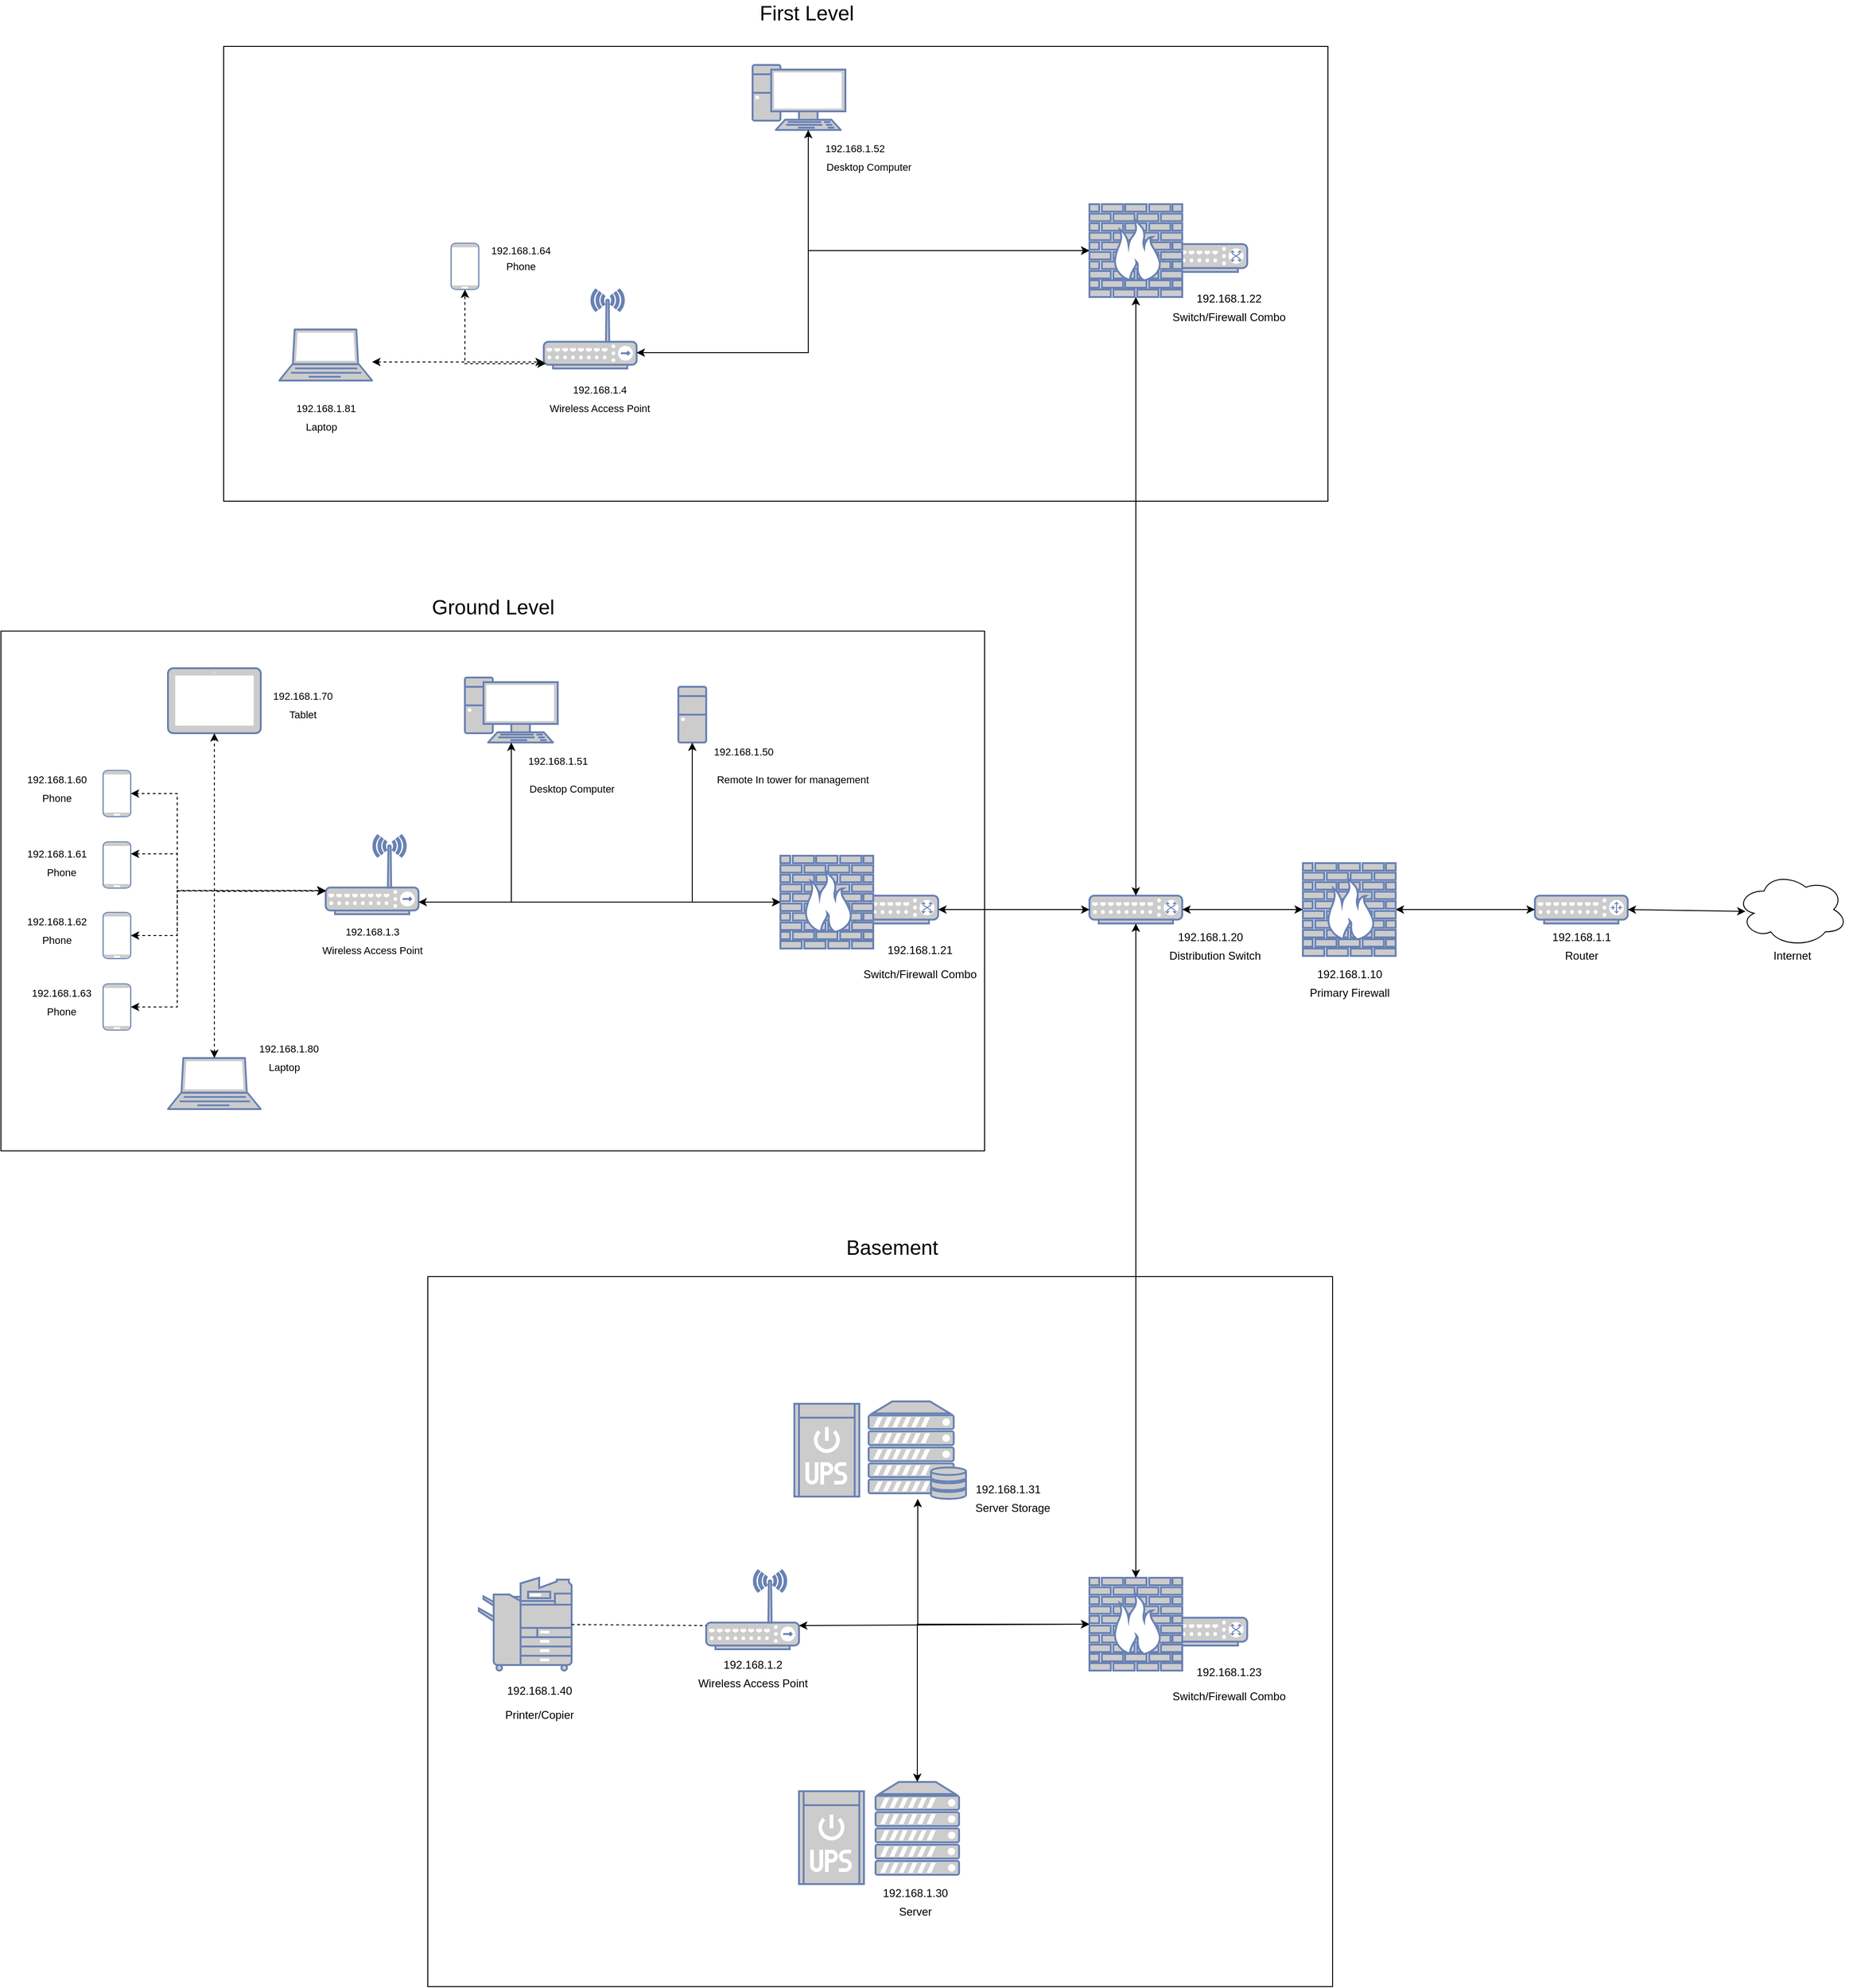 <mxfile version="16.4.0" type="device"><diagram id="HFTEAnFhSsdJq4l9cWfo" name="Page-1"><mxGraphModel dx="3701" dy="2850" grid="1" gridSize="10" guides="1" tooltips="1" connect="1" arrows="1" fold="1" page="1" pageScale="1" pageWidth="850" pageHeight="1100" math="0" shadow="0"><root><mxCell id="0"/><mxCell id="1" parent="0"/><mxCell id="MBl2_5pNfqKWK6z7A3hi-167" value="" style="rounded=0;whiteSpace=wrap;html=1;fontSize=11;" vertex="1" parent="1"><mxGeometry x="150" y="-380" width="1190" height="490" as="geometry"/></mxCell><mxCell id="MBl2_5pNfqKWK6z7A3hi-140" value="" style="rounded=0;whiteSpace=wrap;html=1;fontSize=11;" vertex="1" parent="1"><mxGeometry x="-90" y="250" width="1060" height="560" as="geometry"/></mxCell><mxCell id="MBl2_5pNfqKWK6z7A3hi-94" value="" style="rounded=0;whiteSpace=wrap;html=1;fontSize=22;" vertex="1" parent="1"><mxGeometry x="370" y="945.5" width="975" height="765" as="geometry"/></mxCell><mxCell id="MBl2_5pNfqKWK6z7A3hi-2" value="" style="fontColor=#0066CC;verticalAlign=top;verticalLabelPosition=bottom;labelPosition=center;align=center;html=1;outlineConnect=0;fillColor=#CCCCCC;strokeColor=#6881B3;gradientColor=none;gradientDirection=north;strokeWidth=2;shape=mxgraph.networks.router;" vertex="1" parent="1"><mxGeometry x="1563" y="535" width="100" height="30" as="geometry"/></mxCell><mxCell id="MBl2_5pNfqKWK6z7A3hi-5" value="" style="fontColor=#0066CC;verticalAlign=top;verticalLabelPosition=bottom;labelPosition=center;align=center;html=1;outlineConnect=0;fillColor=#CCCCCC;strokeColor=#6881B3;gradientColor=none;gradientDirection=north;strokeWidth=2;shape=mxgraph.networks.firewall;" vertex="1" parent="1"><mxGeometry x="1313" y="500" width="100" height="100" as="geometry"/></mxCell><mxCell id="MBl2_5pNfqKWK6z7A3hi-6" value="" style="fontColor=#0066CC;verticalAlign=top;verticalLabelPosition=bottom;labelPosition=center;align=center;html=1;outlineConnect=0;fillColor=#CCCCCC;strokeColor=#6881B3;gradientColor=none;gradientDirection=north;strokeWidth=2;shape=mxgraph.networks.switch;" vertex="1" parent="1"><mxGeometry x="1083" y="535" width="100" height="30" as="geometry"/></mxCell><mxCell id="MBl2_5pNfqKWK6z7A3hi-7" value="192.168.1.1" style="text;html=1;align=center;verticalAlign=middle;resizable=0;points=[];autosize=1;strokeColor=none;fillColor=none;" vertex="1" parent="1"><mxGeometry x="1573" y="570" width="80" height="20" as="geometry"/></mxCell><mxCell id="MBl2_5pNfqKWK6z7A3hi-8" value="192.168.1.10" style="text;html=1;align=center;verticalAlign=middle;resizable=0;points=[];autosize=1;strokeColor=none;fillColor=none;" vertex="1" parent="1"><mxGeometry x="1318" y="610" width="90" height="20" as="geometry"/></mxCell><mxCell id="MBl2_5pNfqKWK6z7A3hi-9" value="192.168.1.20" style="text;html=1;align=center;verticalAlign=middle;resizable=0;points=[];autosize=1;strokeColor=none;fillColor=none;" vertex="1" parent="1"><mxGeometry x="1168" y="570" width="90" height="20" as="geometry"/></mxCell><mxCell id="MBl2_5pNfqKWK6z7A3hi-11" value="" style="endArrow=classic;startArrow=classic;html=1;rounded=0;entryX=0;entryY=0.5;entryDx=0;entryDy=0;entryPerimeter=0;exitX=1;exitY=0.5;exitDx=0;exitDy=0;exitPerimeter=0;" edge="1" parent="1" source="MBl2_5pNfqKWK6z7A3hi-5" target="MBl2_5pNfqKWK6z7A3hi-2"><mxGeometry width="50" height="50" relative="1" as="geometry"><mxPoint x="1493" y="680" as="sourcePoint"/><mxPoint x="1543" y="630" as="targetPoint"/></mxGeometry></mxCell><mxCell id="MBl2_5pNfqKWK6z7A3hi-12" value="" style="endArrow=classic;startArrow=classic;html=1;rounded=0;entryX=0;entryY=0.5;entryDx=0;entryDy=0;entryPerimeter=0;" edge="1" parent="1" source="MBl2_5pNfqKWK6z7A3hi-6" target="MBl2_5pNfqKWK6z7A3hi-5"><mxGeometry width="50" height="50" relative="1" as="geometry"><mxPoint x="1133" y="680" as="sourcePoint"/><mxPoint x="1183" y="630" as="targetPoint"/></mxGeometry></mxCell><mxCell id="MBl2_5pNfqKWK6z7A3hi-32" value="" style="fontColor=#0066CC;verticalAlign=top;verticalLabelPosition=bottom;labelPosition=center;align=center;html=1;outlineConnect=0;fillColor=#CCCCCC;strokeColor=#6881B3;gradientColor=none;gradientDirection=north;strokeWidth=2;shape=mxgraph.networks.switch;" vertex="1" parent="1"><mxGeometry x="820" y="535" width="100" height="30" as="geometry"/></mxCell><mxCell id="MBl2_5pNfqKWK6z7A3hi-33" value="" style="fontColor=#0066CC;verticalAlign=top;verticalLabelPosition=bottom;labelPosition=center;align=center;html=1;outlineConnect=0;fillColor=#CCCCCC;strokeColor=#6881B3;gradientColor=none;gradientDirection=north;strokeWidth=2;shape=mxgraph.networks.firewall;" vertex="1" parent="1"><mxGeometry x="750" y="492" width="100" height="100" as="geometry"/></mxCell><mxCell id="MBl2_5pNfqKWK6z7A3hi-34" value="192.168.1.21" style="text;html=1;align=center;verticalAlign=middle;resizable=0;points=[];autosize=1;strokeColor=none;fillColor=none;" vertex="1" parent="1"><mxGeometry x="855" y="584" width="90" height="20" as="geometry"/></mxCell><mxCell id="MBl2_5pNfqKWK6z7A3hi-39" value="" style="fontColor=#0066CC;verticalAlign=top;verticalLabelPosition=bottom;labelPosition=center;align=center;html=1;outlineConnect=0;fillColor=#CCCCCC;strokeColor=#6881B3;gradientColor=none;gradientDirection=north;strokeWidth=2;shape=mxgraph.networks.switch;" vertex="1" parent="1"><mxGeometry x="1153" y="-167" width="100" height="30" as="geometry"/></mxCell><mxCell id="MBl2_5pNfqKWK6z7A3hi-40" value="" style="fontColor=#0066CC;verticalAlign=top;verticalLabelPosition=bottom;labelPosition=center;align=center;html=1;outlineConnect=0;fillColor=#CCCCCC;strokeColor=#6881B3;gradientColor=none;gradientDirection=north;strokeWidth=2;shape=mxgraph.networks.firewall;" vertex="1" parent="1"><mxGeometry x="1083" y="-210" width="100" height="100" as="geometry"/></mxCell><mxCell id="MBl2_5pNfqKWK6z7A3hi-41" value="192.168.1.22" style="text;html=1;align=center;verticalAlign=middle;resizable=0;points=[];autosize=1;strokeColor=none;fillColor=none;" vertex="1" parent="1"><mxGeometry x="1188" y="-118" width="90" height="20" as="geometry"/></mxCell><mxCell id="MBl2_5pNfqKWK6z7A3hi-42" value="" style="endArrow=classic;startArrow=classic;html=1;rounded=0;entryX=0;entryY=0.5;entryDx=0;entryDy=0;entryPerimeter=0;" edge="1" parent="1" source="MBl2_5pNfqKWK6z7A3hi-32" target="MBl2_5pNfqKWK6z7A3hi-6"><mxGeometry width="50" height="50" relative="1" as="geometry"><mxPoint x="950" y="700" as="sourcePoint"/><mxPoint x="1000" y="650" as="targetPoint"/></mxGeometry></mxCell><mxCell id="MBl2_5pNfqKWK6z7A3hi-47" value="" style="fontColor=#0066CC;verticalAlign=top;verticalLabelPosition=bottom;labelPosition=center;align=center;html=1;outlineConnect=0;fillColor=#CCCCCC;strokeColor=#6881B3;gradientColor=none;gradientDirection=north;strokeWidth=2;shape=mxgraph.networks.switch;" vertex="1" parent="1"><mxGeometry x="1153" y="1313" width="100" height="30" as="geometry"/></mxCell><mxCell id="MBl2_5pNfqKWK6z7A3hi-48" value="" style="fontColor=#0066CC;verticalAlign=top;verticalLabelPosition=bottom;labelPosition=center;align=center;html=1;outlineConnect=0;fillColor=#CCCCCC;strokeColor=#6881B3;gradientColor=none;gradientDirection=north;strokeWidth=2;shape=mxgraph.networks.firewall;" vertex="1" parent="1"><mxGeometry x="1083" y="1270" width="100" height="100" as="geometry"/></mxCell><mxCell id="MBl2_5pNfqKWK6z7A3hi-49" value="192.168.1.23" style="text;html=1;align=center;verticalAlign=middle;resizable=0;points=[];autosize=1;strokeColor=none;fillColor=none;" vertex="1" parent="1"><mxGeometry x="1188" y="1362" width="90" height="20" as="geometry"/></mxCell><mxCell id="MBl2_5pNfqKWK6z7A3hi-51" value="" style="ellipse;shape=cloud;whiteSpace=wrap;html=1;" vertex="1" parent="1"><mxGeometry x="1780" y="510" width="120" height="80" as="geometry"/></mxCell><mxCell id="MBl2_5pNfqKWK6z7A3hi-52" value="" style="endArrow=classic;startArrow=classic;html=1;rounded=0;entryX=0.083;entryY=0.525;entryDx=0;entryDy=0;entryPerimeter=0;exitX=1;exitY=0.5;exitDx=0;exitDy=0;exitPerimeter=0;" edge="1" parent="1" source="MBl2_5pNfqKWK6z7A3hi-2" target="MBl2_5pNfqKWK6z7A3hi-51"><mxGeometry width="50" height="50" relative="1" as="geometry"><mxPoint x="1540" y="730" as="sourcePoint"/><mxPoint x="1590" y="680" as="targetPoint"/></mxGeometry></mxCell><mxCell id="MBl2_5pNfqKWK6z7A3hi-53" value="Router" style="text;html=1;align=center;verticalAlign=middle;resizable=0;points=[];autosize=1;strokeColor=none;fillColor=none;" vertex="1" parent="1"><mxGeometry x="1588" y="590" width="50" height="20" as="geometry"/></mxCell><mxCell id="MBl2_5pNfqKWK6z7A3hi-54" value="Primary Firewall" style="text;html=1;align=center;verticalAlign=middle;resizable=0;points=[];autosize=1;strokeColor=none;fillColor=none;" vertex="1" parent="1"><mxGeometry x="1313" y="630" width="100" height="20" as="geometry"/></mxCell><mxCell id="MBl2_5pNfqKWK6z7A3hi-55" value="Distribution Switch" style="text;html=1;align=center;verticalAlign=middle;resizable=0;points=[];autosize=1;strokeColor=none;fillColor=none;" vertex="1" parent="1"><mxGeometry x="1163" y="590" width="110" height="20" as="geometry"/></mxCell><mxCell id="MBl2_5pNfqKWK6z7A3hi-56" value="Internet" style="text;html=1;align=center;verticalAlign=middle;resizable=0;points=[];autosize=1;strokeColor=none;fillColor=none;" vertex="1" parent="1"><mxGeometry x="1810" y="590" width="60" height="20" as="geometry"/></mxCell><mxCell id="MBl2_5pNfqKWK6z7A3hi-57" value="Switch/Firewall Combo" style="text;html=1;align=center;verticalAlign=middle;resizable=0;points=[];autosize=1;strokeColor=none;fillColor=none;" vertex="1" parent="1"><mxGeometry x="830" y="610" width="140" height="20" as="geometry"/></mxCell><mxCell id="MBl2_5pNfqKWK6z7A3hi-59" value="Switch/Firewall Combo" style="text;html=1;align=center;verticalAlign=middle;resizable=0;points=[];autosize=1;strokeColor=none;fillColor=none;" vertex="1" parent="1"><mxGeometry x="1163" y="1388" width="140" height="20" as="geometry"/></mxCell><mxCell id="MBl2_5pNfqKWK6z7A3hi-60" value="Basement" style="text;html=1;align=center;verticalAlign=middle;resizable=0;points=[];autosize=1;strokeColor=none;fillColor=none;fontSize=22;" vertex="1" parent="1"><mxGeometry x="815" y="900" width="110" height="30" as="geometry"/></mxCell><mxCell id="MBl2_5pNfqKWK6z7A3hi-61" value="Switch/Firewall Combo" style="text;html=1;align=center;verticalAlign=middle;resizable=0;points=[];autosize=1;strokeColor=none;fillColor=none;" vertex="1" parent="1"><mxGeometry x="1163" y="-98" width="140" height="20" as="geometry"/></mxCell><mxCell id="MBl2_5pNfqKWK6z7A3hi-63" value="" style="fontColor=#0066CC;verticalAlign=top;verticalLabelPosition=bottom;labelPosition=center;align=center;html=1;outlineConnect=0;fillColor=#CCCCCC;strokeColor=#6881B3;gradientColor=none;gradientDirection=north;strokeWidth=2;shape=mxgraph.networks.wireless_hub;" vertex="1" parent="1"><mxGeometry x="670" y="1262" width="100" height="85" as="geometry"/></mxCell><mxCell id="MBl2_5pNfqKWK6z7A3hi-64" value="" style="fontColor=#0066CC;verticalAlign=top;verticalLabelPosition=bottom;labelPosition=center;align=center;html=1;outlineConnect=0;fillColor=#CCCCCC;strokeColor=#6881B3;gradientColor=none;gradientDirection=north;strokeWidth=2;shape=mxgraph.networks.copier;" vertex="1" parent="1"><mxGeometry x="425" y="1270" width="100" height="100" as="geometry"/></mxCell><mxCell id="MBl2_5pNfqKWK6z7A3hi-66" value="" style="fontColor=#0066CC;verticalAlign=top;verticalLabelPosition=bottom;labelPosition=center;align=center;html=1;outlineConnect=0;fillColor=#CCCCCC;strokeColor=#6881B3;gradientColor=none;gradientDirection=north;strokeWidth=2;shape=mxgraph.networks.server;" vertex="1" parent="1"><mxGeometry x="852.5" y="1490" width="90" height="100" as="geometry"/></mxCell><mxCell id="MBl2_5pNfqKWK6z7A3hi-68" value="" style="fontColor=#0066CC;verticalAlign=top;verticalLabelPosition=bottom;labelPosition=center;align=center;html=1;outlineConnect=0;fillColor=#CCCCCC;strokeColor=#6881B3;gradientColor=none;gradientDirection=north;strokeWidth=2;shape=mxgraph.networks.server_storage;" vertex="1" parent="1"><mxGeometry x="845" y="1080" width="105" height="105" as="geometry"/></mxCell><mxCell id="MBl2_5pNfqKWK6z7A3hi-70" value="192.168.1.2" style="text;html=1;align=center;verticalAlign=middle;resizable=0;points=[];autosize=1;strokeColor=none;fillColor=none;" vertex="1" parent="1"><mxGeometry x="680" y="1354" width="80" height="20" as="geometry"/></mxCell><mxCell id="MBl2_5pNfqKWK6z7A3hi-74" value="192.168.1.30" style="text;html=1;align=center;verticalAlign=middle;resizable=0;points=[];autosize=1;strokeColor=none;fillColor=none;" vertex="1" parent="1"><mxGeometry x="850" y="1600" width="90" height="20" as="geometry"/></mxCell><mxCell id="MBl2_5pNfqKWK6z7A3hi-75" value="Server" style="text;html=1;align=center;verticalAlign=middle;resizable=0;points=[];autosize=1;strokeColor=none;fillColor=none;" vertex="1" parent="1"><mxGeometry x="870" y="1620" width="50" height="20" as="geometry"/></mxCell><mxCell id="MBl2_5pNfqKWK6z7A3hi-76" value="192.168.1.31" style="text;html=1;align=center;verticalAlign=middle;resizable=0;points=[];autosize=1;strokeColor=none;fillColor=none;" vertex="1" parent="1"><mxGeometry x="950" y="1165" width="90" height="20" as="geometry"/></mxCell><mxCell id="MBl2_5pNfqKWK6z7A3hi-77" value="Server Storage" style="text;html=1;align=center;verticalAlign=middle;resizable=0;points=[];autosize=1;strokeColor=none;fillColor=none;" vertex="1" parent="1"><mxGeometry x="950" y="1185" width="100" height="20" as="geometry"/></mxCell><mxCell id="MBl2_5pNfqKWK6z7A3hi-78" value="" style="endArrow=none;dashed=1;html=1;rounded=0;entryX=0;entryY=0.7;entryDx=0;entryDy=0;entryPerimeter=0;" edge="1" parent="1" source="MBl2_5pNfqKWK6z7A3hi-64" target="MBl2_5pNfqKWK6z7A3hi-63"><mxGeometry width="50" height="50" relative="1" as="geometry"><mxPoint x="495" y="1470" as="sourcePoint"/><mxPoint x="545" y="1420" as="targetPoint"/></mxGeometry></mxCell><mxCell id="MBl2_5pNfqKWK6z7A3hi-79" value="Wireless Access Point" style="text;html=1;align=center;verticalAlign=middle;resizable=0;points=[];autosize=1;strokeColor=none;fillColor=none;" vertex="1" parent="1"><mxGeometry x="655" y="1374" width="130" height="20" as="geometry"/></mxCell><mxCell id="MBl2_5pNfqKWK6z7A3hi-80" value="192.168.1.40" style="text;html=1;align=center;verticalAlign=middle;resizable=0;points=[];autosize=1;strokeColor=none;fillColor=none;" vertex="1" parent="1"><mxGeometry x="445" y="1382" width="90" height="20" as="geometry"/></mxCell><mxCell id="MBl2_5pNfqKWK6z7A3hi-83" value="Printer/Copier" style="text;html=1;align=center;verticalAlign=middle;resizable=0;points=[];autosize=1;strokeColor=none;fillColor=none;" vertex="1" parent="1"><mxGeometry x="445" y="1408" width="90" height="20" as="geometry"/></mxCell><mxCell id="MBl2_5pNfqKWK6z7A3hi-85" value="" style="endArrow=classic;startArrow=classic;html=1;rounded=0;fontSize=22;entryX=0.5;entryY=1;entryDx=0;entryDy=0;entryPerimeter=0;" edge="1" parent="1" source="MBl2_5pNfqKWK6z7A3hi-48" target="MBl2_5pNfqKWK6z7A3hi-6"><mxGeometry width="50" height="50" relative="1" as="geometry"><mxPoint x="1080" y="830" as="sourcePoint"/><mxPoint x="1130" y="780" as="targetPoint"/></mxGeometry></mxCell><mxCell id="MBl2_5pNfqKWK6z7A3hi-89" value="" style="endArrow=classic;startArrow=classic;html=1;rounded=0;fontSize=22;entryX=0;entryY=0.5;entryDx=0;entryDy=0;entryPerimeter=0;exitX=1;exitY=0.7;exitDx=0;exitDy=0;exitPerimeter=0;" edge="1" parent="1" source="MBl2_5pNfqKWK6z7A3hi-63" target="MBl2_5pNfqKWK6z7A3hi-48"><mxGeometry width="50" height="50" relative="1" as="geometry"><mxPoint x="900" y="1370" as="sourcePoint"/><mxPoint x="950" y="1320" as="targetPoint"/></mxGeometry></mxCell><mxCell id="MBl2_5pNfqKWK6z7A3hi-96" value="" style="fontColor=#0066CC;verticalAlign=top;verticalLabelPosition=bottom;labelPosition=center;align=center;html=1;outlineConnect=0;fillColor=#CCCCCC;strokeColor=#6881B3;gradientColor=none;gradientDirection=north;strokeWidth=2;shape=mxgraph.networks.wireless_hub;fontSize=22;" vertex="1" parent="1"><mxGeometry x="260" y="470" width="100" height="85" as="geometry"/></mxCell><mxCell id="MBl2_5pNfqKWK6z7A3hi-97" style="edgeStyle=orthogonalEdgeStyle;rounded=0;orthogonalLoop=1;jettySize=auto;html=1;exitX=0.5;exitY=1;exitDx=0;exitDy=0;exitPerimeter=0;fontSize=22;" edge="1" parent="1" source="MBl2_5pNfqKWK6z7A3hi-96" target="MBl2_5pNfqKWK6z7A3hi-96"><mxGeometry relative="1" as="geometry"/></mxCell><mxCell id="MBl2_5pNfqKWK6z7A3hi-98" value="" style="fontColor=#0066CC;verticalAlign=top;verticalLabelPosition=bottom;labelPosition=center;align=center;html=1;outlineConnect=0;fillColor=#CCCCCC;strokeColor=#6881B3;gradientColor=none;gradientDirection=north;strokeWidth=2;shape=mxgraph.networks.pc;fontSize=22;" vertex="1" parent="1"><mxGeometry x="410" y="300" width="100" height="70" as="geometry"/></mxCell><mxCell id="MBl2_5pNfqKWK6z7A3hi-100" value="" style="fontColor=#0066CC;verticalAlign=top;verticalLabelPosition=bottom;labelPosition=center;align=center;html=1;outlineConnect=0;fillColor=#CCCCCC;strokeColor=#6881B3;gradientColor=none;gradientDirection=north;strokeWidth=2;shape=mxgraph.networks.desktop_pc;fontSize=22;" vertex="1" parent="1"><mxGeometry x="640" y="310" width="30" height="60" as="geometry"/></mxCell><mxCell id="MBl2_5pNfqKWK6z7A3hi-101" value="" style="endArrow=classic;startArrow=classic;html=1;rounded=0;fontSize=22;entryX=0.5;entryY=1;entryDx=0;entryDy=0;entryPerimeter=0;edgeStyle=orthogonalEdgeStyle;" edge="1" parent="1" source="MBl2_5pNfqKWK6z7A3hi-33" target="MBl2_5pNfqKWK6z7A3hi-100"><mxGeometry width="50" height="50" relative="1" as="geometry"><mxPoint x="650" y="550" as="sourcePoint"/><mxPoint x="570" y="560" as="targetPoint"/></mxGeometry></mxCell><mxCell id="MBl2_5pNfqKWK6z7A3hi-102" value="192.168.1.50" style="text;html=1;align=center;verticalAlign=middle;resizable=0;points=[];autosize=1;strokeColor=none;fillColor=none;fontSize=11;" vertex="1" parent="1"><mxGeometry x="670" y="370" width="80" height="20" as="geometry"/></mxCell><mxCell id="MBl2_5pNfqKWK6z7A3hi-103" value="Remote In tower for management" style="text;html=1;align=center;verticalAlign=middle;resizable=0;points=[];autosize=1;strokeColor=none;fillColor=none;fontSize=11;" vertex="1" parent="1"><mxGeometry x="672.5" y="400" width="180" height="20" as="geometry"/></mxCell><mxCell id="MBl2_5pNfqKWK6z7A3hi-104" value="" style="endArrow=classic;startArrow=classic;html=1;rounded=0;fontSize=11;edgeStyle=orthogonalEdgeStyle;exitX=0;exitY=0.5;exitDx=0;exitDy=0;exitPerimeter=0;" edge="1" parent="1" source="MBl2_5pNfqKWK6z7A3hi-33" target="MBl2_5pNfqKWK6z7A3hi-98"><mxGeometry width="50" height="50" relative="1" as="geometry"><mxPoint x="470" y="500" as="sourcePoint"/><mxPoint x="520" y="450" as="targetPoint"/></mxGeometry></mxCell><mxCell id="MBl2_5pNfqKWK6z7A3hi-105" value="" style="endArrow=classic;startArrow=classic;html=1;rounded=0;fontSize=11;edgeStyle=orthogonalEdgeStyle;" edge="1" parent="1" source="MBl2_5pNfqKWK6z7A3hi-48" target="MBl2_5pNfqKWK6z7A3hi-68"><mxGeometry width="50" height="50" relative="1" as="geometry"><mxPoint x="870" y="1290" as="sourcePoint"/><mxPoint x="920" y="1240" as="targetPoint"/><Array as="points"><mxPoint x="898" y="1320"/></Array></mxGeometry></mxCell><mxCell id="MBl2_5pNfqKWK6z7A3hi-107" value="" style="endArrow=classic;startArrow=classic;html=1;rounded=0;fontSize=11;edgeStyle=orthogonalEdgeStyle;exitX=0.5;exitY=0;exitDx=0;exitDy=0;exitPerimeter=0;" edge="1" parent="1" source="MBl2_5pNfqKWK6z7A3hi-66" target="MBl2_5pNfqKWK6z7A3hi-48"><mxGeometry width="50" height="50" relative="1" as="geometry"><mxPoint x="890" y="1430" as="sourcePoint"/><mxPoint x="940" y="1380" as="targetPoint"/><Array as="points"><mxPoint x="898" y="1320"/></Array></mxGeometry></mxCell><mxCell id="MBl2_5pNfqKWK6z7A3hi-110" value="" style="endArrow=classic;startArrow=classic;html=1;rounded=0;fontSize=11;entryX=0;entryY=0.5;entryDx=0;entryDy=0;entryPerimeter=0;" edge="1" parent="1" target="MBl2_5pNfqKWK6z7A3hi-33"><mxGeometry width="50" height="50" relative="1" as="geometry"><mxPoint x="360" y="542" as="sourcePoint"/><mxPoint x="430" y="560" as="targetPoint"/></mxGeometry></mxCell><mxCell id="MBl2_5pNfqKWK6z7A3hi-112" value="192.168.1.51" style="text;html=1;align=center;verticalAlign=middle;resizable=0;points=[];autosize=1;strokeColor=none;fillColor=none;fontSize=11;" vertex="1" parent="1"><mxGeometry x="470" y="380" width="80" height="20" as="geometry"/></mxCell><mxCell id="MBl2_5pNfqKWK6z7A3hi-113" value="Desktop Computer" style="text;html=1;align=center;verticalAlign=middle;resizable=0;points=[];autosize=1;strokeColor=none;fillColor=none;fontSize=11;" vertex="1" parent="1"><mxGeometry x="470" y="410" width="110" height="20" as="geometry"/></mxCell><mxCell id="MBl2_5pNfqKWK6z7A3hi-114" value="192.168.1.3" style="text;html=1;align=center;verticalAlign=middle;resizable=0;points=[];autosize=1;strokeColor=none;fillColor=none;fontSize=11;" vertex="1" parent="1"><mxGeometry x="275" y="564" width="70" height="20" as="geometry"/></mxCell><mxCell id="MBl2_5pNfqKWK6z7A3hi-115" value="Wireless Access Point" style="text;html=1;align=center;verticalAlign=middle;resizable=0;points=[];autosize=1;strokeColor=none;fillColor=none;fontSize=11;" vertex="1" parent="1"><mxGeometry x="250" y="584" width="120" height="20" as="geometry"/></mxCell><mxCell id="MBl2_5pNfqKWK6z7A3hi-116" value="" style="fontColor=#0066CC;verticalAlign=top;verticalLabelPosition=bottom;labelPosition=center;align=center;html=1;outlineConnect=0;fillColor=#CCCCCC;strokeColor=#6881B3;gradientColor=none;gradientDirection=north;strokeWidth=2;shape=mxgraph.networks.mobile;fontSize=11;" vertex="1" parent="1"><mxGeometry x="20" y="400" width="30" height="50" as="geometry"/></mxCell><mxCell id="MBl2_5pNfqKWK6z7A3hi-117" value="" style="fontColor=#0066CC;verticalAlign=top;verticalLabelPosition=bottom;labelPosition=center;align=center;html=1;outlineConnect=0;fillColor=#CCCCCC;strokeColor=#6881B3;gradientColor=none;gradientDirection=north;strokeWidth=2;shape=mxgraph.networks.mobile;fontSize=11;" vertex="1" parent="1"><mxGeometry x="20" y="477" width="30" height="50" as="geometry"/></mxCell><mxCell id="MBl2_5pNfqKWK6z7A3hi-118" value="" style="fontColor=#0066CC;verticalAlign=top;verticalLabelPosition=bottom;labelPosition=center;align=center;html=1;outlineConnect=0;fillColor=#CCCCCC;strokeColor=#6881B3;gradientColor=none;gradientDirection=north;strokeWidth=2;shape=mxgraph.networks.mobile;fontSize=11;" vertex="1" parent="1"><mxGeometry x="20" y="553" width="30" height="50" as="geometry"/></mxCell><mxCell id="MBl2_5pNfqKWK6z7A3hi-119" value="" style="fontColor=#0066CC;verticalAlign=top;verticalLabelPosition=bottom;labelPosition=center;align=center;html=1;outlineConnect=0;fillColor=#CCCCCC;strokeColor=#6881B3;gradientColor=none;gradientDirection=north;strokeWidth=2;shape=mxgraph.networks.mobile;fontSize=11;" vertex="1" parent="1"><mxGeometry x="20" y="630" width="30" height="50" as="geometry"/></mxCell><mxCell id="MBl2_5pNfqKWK6z7A3hi-120" value="" style="fontColor=#0066CC;verticalAlign=top;verticalLabelPosition=bottom;labelPosition=center;align=center;html=1;outlineConnect=0;fillColor=#CCCCCC;strokeColor=#6881B3;gradientColor=none;gradientDirection=north;strokeWidth=2;shape=mxgraph.networks.laptop;fontSize=11;" vertex="1" parent="1"><mxGeometry x="90" y="710" width="100" height="55" as="geometry"/></mxCell><mxCell id="MBl2_5pNfqKWK6z7A3hi-121" value="" style="fontColor=#0066CC;verticalAlign=top;verticalLabelPosition=bottom;labelPosition=center;align=center;html=1;outlineConnect=0;fillColor=#CCCCCC;strokeColor=#6881B3;gradientColor=none;gradientDirection=north;strokeWidth=2;shape=mxgraph.networks.tablet;fontSize=11;" vertex="1" parent="1"><mxGeometry x="90" y="290" width="100" height="70" as="geometry"/></mxCell><mxCell id="MBl2_5pNfqKWK6z7A3hi-122" value="" style="endArrow=classic;startArrow=classic;html=1;rounded=0;fontSize=11;edgeStyle=orthogonalEdgeStyle;dashed=1;" edge="1" parent="1" source="MBl2_5pNfqKWK6z7A3hi-117" target="MBl2_5pNfqKWK6z7A3hi-96"><mxGeometry width="50" height="50" relative="1" as="geometry"><mxPoint x="100" y="520" as="sourcePoint"/><mxPoint x="190" y="550" as="targetPoint"/><Array as="points"><mxPoint x="100" y="490"/><mxPoint x="100" y="530"/></Array></mxGeometry></mxCell><mxCell id="MBl2_5pNfqKWK6z7A3hi-123" value="" style="endArrow=classic;startArrow=classic;html=1;rounded=0;fontSize=11;edgeStyle=orthogonalEdgeStyle;entryX=0;entryY=0.7;entryDx=0;entryDy=0;entryPerimeter=0;dashed=1;" edge="1" parent="1" source="MBl2_5pNfqKWK6z7A3hi-118" target="MBl2_5pNfqKWK6z7A3hi-96"><mxGeometry width="50" height="50" relative="1" as="geometry"><mxPoint x="120" y="600" as="sourcePoint"/><mxPoint x="170" y="550" as="targetPoint"/><Array as="points"><mxPoint x="100" y="578"/><mxPoint x="100" y="529"/></Array></mxGeometry></mxCell><mxCell id="MBl2_5pNfqKWK6z7A3hi-124" value="" style="endArrow=classic;startArrow=classic;html=1;rounded=0;dashed=1;fontSize=11;edgeStyle=orthogonalEdgeStyle;entryX=0;entryY=0.7;entryDx=0;entryDy=0;entryPerimeter=0;" edge="1" parent="1" source="MBl2_5pNfqKWK6z7A3hi-119" target="MBl2_5pNfqKWK6z7A3hi-96"><mxGeometry width="50" height="50" relative="1" as="geometry"><mxPoint x="110" y="660" as="sourcePoint"/><mxPoint x="190" y="570" as="targetPoint"/><Array as="points"><mxPoint x="100" y="655"/><mxPoint x="100" y="530"/></Array></mxGeometry></mxCell><mxCell id="MBl2_5pNfqKWK6z7A3hi-125" value="" style="endArrow=classic;startArrow=classic;html=1;rounded=0;dashed=1;fontSize=11;edgeStyle=orthogonalEdgeStyle;entryX=1;entryY=0.5;entryDx=0;entryDy=0;entryPerimeter=0;" edge="1" parent="1" target="MBl2_5pNfqKWK6z7A3hi-116"><mxGeometry width="50" height="50" relative="1" as="geometry"><mxPoint x="260" y="530" as="sourcePoint"/><mxPoint x="160" y="430" as="targetPoint"/><Array as="points"><mxPoint x="100" y="530"/><mxPoint x="100" y="425"/></Array></mxGeometry></mxCell><mxCell id="MBl2_5pNfqKWK6z7A3hi-126" value="" style="endArrow=classic;startArrow=classic;html=1;rounded=0;dashed=1;fontSize=11;edgeStyle=orthogonalEdgeStyle;entryX=0.5;entryY=1;entryDx=0;entryDy=0;entryPerimeter=0;" edge="1" parent="1" target="MBl2_5pNfqKWK6z7A3hi-121"><mxGeometry width="50" height="50" relative="1" as="geometry"><mxPoint x="260" y="530" as="sourcePoint"/><mxPoint x="190" y="410" as="targetPoint"/></mxGeometry></mxCell><mxCell id="MBl2_5pNfqKWK6z7A3hi-127" value="" style="endArrow=classic;startArrow=classic;html=1;rounded=0;dashed=1;fontSize=11;edgeStyle=orthogonalEdgeStyle;entryX=0;entryY=0.7;entryDx=0;entryDy=0;entryPerimeter=0;exitX=0.5;exitY=0;exitDx=0;exitDy=0;exitPerimeter=0;" edge="1" parent="1" source="MBl2_5pNfqKWK6z7A3hi-120" target="MBl2_5pNfqKWK6z7A3hi-96"><mxGeometry width="50" height="50" relative="1" as="geometry"><mxPoint x="130" y="650" as="sourcePoint"/><mxPoint x="230" y="540" as="targetPoint"/></mxGeometry></mxCell><mxCell id="MBl2_5pNfqKWK6z7A3hi-128" value="Phone" style="text;html=1;align=center;verticalAlign=middle;resizable=0;points=[];autosize=1;strokeColor=none;fillColor=none;fontSize=11;" vertex="1" parent="1"><mxGeometry x="-55" y="573" width="50" height="20" as="geometry"/></mxCell><mxCell id="MBl2_5pNfqKWK6z7A3hi-129" value="Phone" style="text;html=1;align=center;verticalAlign=middle;resizable=0;points=[];autosize=1;strokeColor=none;fillColor=none;fontSize=11;" vertex="1" parent="1"><mxGeometry x="-50" y="650" width="50" height="20" as="geometry"/></mxCell><mxCell id="MBl2_5pNfqKWK6z7A3hi-130" value="Phone" style="text;html=1;align=center;verticalAlign=middle;resizable=0;points=[];autosize=1;strokeColor=none;fillColor=none;fontSize=11;" vertex="1" parent="1"><mxGeometry x="-50" y="500" width="50" height="20" as="geometry"/></mxCell><mxCell id="MBl2_5pNfqKWK6z7A3hi-131" value="Phone" style="text;html=1;align=center;verticalAlign=middle;resizable=0;points=[];autosize=1;strokeColor=none;fillColor=none;fontSize=11;" vertex="1" parent="1"><mxGeometry x="-55" y="420" width="50" height="20" as="geometry"/></mxCell><mxCell id="MBl2_5pNfqKWK6z7A3hi-132" value="192.168.1.60" style="text;html=1;align=center;verticalAlign=middle;resizable=0;points=[];autosize=1;strokeColor=none;fillColor=none;fontSize=11;" vertex="1" parent="1"><mxGeometry x="-70" y="400" width="80" height="20" as="geometry"/></mxCell><mxCell id="MBl2_5pNfqKWK6z7A3hi-133" value="192.168.1.61" style="text;html=1;align=center;verticalAlign=middle;resizable=0;points=[];autosize=1;strokeColor=none;fillColor=none;fontSize=11;" vertex="1" parent="1"><mxGeometry x="-70" y="480" width="80" height="20" as="geometry"/></mxCell><mxCell id="MBl2_5pNfqKWK6z7A3hi-134" value="192.168.1.62" style="text;html=1;align=center;verticalAlign=middle;resizable=0;points=[];autosize=1;strokeColor=none;fillColor=none;fontSize=11;" vertex="1" parent="1"><mxGeometry x="-70" y="553" width="80" height="20" as="geometry"/></mxCell><mxCell id="MBl2_5pNfqKWK6z7A3hi-135" value="192.168.1.63" style="text;html=1;align=center;verticalAlign=middle;resizable=0;points=[];autosize=1;strokeColor=none;fillColor=none;fontSize=11;" vertex="1" parent="1"><mxGeometry x="-65" y="630" width="80" height="20" as="geometry"/></mxCell><mxCell id="MBl2_5pNfqKWK6z7A3hi-136" value="192.168.1.70" style="text;html=1;align=center;verticalAlign=middle;resizable=0;points=[];autosize=1;strokeColor=none;fillColor=none;fontSize=11;" vertex="1" parent="1"><mxGeometry x="195" y="310" width="80" height="20" as="geometry"/></mxCell><mxCell id="MBl2_5pNfqKWK6z7A3hi-137" value="Tablet" style="text;html=1;align=center;verticalAlign=middle;resizable=0;points=[];autosize=1;strokeColor=none;fillColor=none;fontSize=11;" vertex="1" parent="1"><mxGeometry x="215" y="330" width="40" height="20" as="geometry"/></mxCell><mxCell id="MBl2_5pNfqKWK6z7A3hi-138" value="192.168.1.80" style="text;html=1;align=center;verticalAlign=middle;resizable=0;points=[];autosize=1;strokeColor=none;fillColor=none;fontSize=11;" vertex="1" parent="1"><mxGeometry x="180" y="690" width="80" height="20" as="geometry"/></mxCell><mxCell id="MBl2_5pNfqKWK6z7A3hi-139" value="Laptop" style="text;html=1;align=center;verticalAlign=middle;resizable=0;points=[];autosize=1;strokeColor=none;fillColor=none;fontSize=11;" vertex="1" parent="1"><mxGeometry x="190" y="710" width="50" height="20" as="geometry"/></mxCell><mxCell id="MBl2_5pNfqKWK6z7A3hi-141" value="Ground Level" style="text;html=1;align=center;verticalAlign=middle;resizable=0;points=[];autosize=1;strokeColor=none;fillColor=none;fontSize=22;" vertex="1" parent="1"><mxGeometry x="365" y="210" width="150" height="30" as="geometry"/></mxCell><mxCell id="MBl2_5pNfqKWK6z7A3hi-142" value="" style="endArrow=classic;startArrow=classic;html=1;rounded=0;fontSize=11;entryX=0.5;entryY=1;entryDx=0;entryDy=0;entryPerimeter=0;" edge="1" parent="1" source="MBl2_5pNfqKWK6z7A3hi-6" target="MBl2_5pNfqKWK6z7A3hi-40"><mxGeometry width="50" height="50" relative="1" as="geometry"><mxPoint x="1100" y="130" as="sourcePoint"/><mxPoint x="1150" y="80" as="targetPoint"/></mxGeometry></mxCell><mxCell id="MBl2_5pNfqKWK6z7A3hi-143" value="" style="fontColor=#0066CC;verticalAlign=top;verticalLabelPosition=bottom;labelPosition=center;align=center;html=1;outlineConnect=0;fillColor=#CCCCCC;strokeColor=#6881B3;gradientColor=none;gradientDirection=north;strokeWidth=2;shape=mxgraph.networks.ups_small;fontSize=11;" vertex="1" parent="1"><mxGeometry x="765" y="1082.5" width="70" height="100" as="geometry"/></mxCell><mxCell id="MBl2_5pNfqKWK6z7A3hi-144" value="" style="fontColor=#0066CC;verticalAlign=top;verticalLabelPosition=bottom;labelPosition=center;align=center;html=1;outlineConnect=0;fillColor=#CCCCCC;strokeColor=#6881B3;gradientColor=none;gradientDirection=north;strokeWidth=2;shape=mxgraph.networks.ups_small;fontSize=11;" vertex="1" parent="1"><mxGeometry x="770" y="1500" width="70" height="100" as="geometry"/></mxCell><mxCell id="MBl2_5pNfqKWK6z7A3hi-147" value="" style="fontColor=#0066CC;verticalAlign=top;verticalLabelPosition=bottom;labelPosition=center;align=center;html=1;outlineConnect=0;fillColor=#CCCCCC;strokeColor=#6881B3;gradientColor=none;gradientDirection=north;strokeWidth=2;shape=mxgraph.networks.wireless_hub;fontSize=22;" vertex="1" parent="1"><mxGeometry x="495" y="-118" width="100" height="85" as="geometry"/></mxCell><mxCell id="MBl2_5pNfqKWK6z7A3hi-148" value="192.168.1.4" style="text;html=1;align=center;verticalAlign=middle;resizable=0;points=[];autosize=1;strokeColor=none;fillColor=none;fontSize=11;" vertex="1" parent="1"><mxGeometry x="520" y="-20" width="70" height="20" as="geometry"/></mxCell><mxCell id="MBl2_5pNfqKWK6z7A3hi-149" value="Wireless Access Point" style="text;html=1;align=center;verticalAlign=middle;resizable=0;points=[];autosize=1;strokeColor=none;fillColor=none;fontSize=11;" vertex="1" parent="1"><mxGeometry x="495" width="120" height="20" as="geometry"/></mxCell><mxCell id="MBl2_5pNfqKWK6z7A3hi-150" value="" style="fontColor=#0066CC;verticalAlign=top;verticalLabelPosition=bottom;labelPosition=center;align=center;html=1;outlineConnect=0;fillColor=#CCCCCC;strokeColor=#6881B3;gradientColor=none;gradientDirection=north;strokeWidth=2;shape=mxgraph.networks.pc;fontSize=22;" vertex="1" parent="1"><mxGeometry x="720" y="-360" width="100" height="70" as="geometry"/></mxCell><mxCell id="MBl2_5pNfqKWK6z7A3hi-151" value="192.168.1.52" style="text;html=1;align=center;verticalAlign=middle;resizable=0;points=[];autosize=1;strokeColor=none;fillColor=none;fontSize=11;" vertex="1" parent="1"><mxGeometry x="790" y="-280" width="80" height="20" as="geometry"/></mxCell><mxCell id="MBl2_5pNfqKWK6z7A3hi-152" value="Desktop Computer" style="text;html=1;align=center;verticalAlign=middle;resizable=0;points=[];autosize=1;strokeColor=none;fillColor=none;fontSize=11;" vertex="1" parent="1"><mxGeometry x="790" y="-260" width="110" height="20" as="geometry"/></mxCell><mxCell id="MBl2_5pNfqKWK6z7A3hi-153" value="" style="endArrow=classic;startArrow=classic;html=1;rounded=0;fontSize=11;edgeStyle=orthogonalEdgeStyle;exitX=0;exitY=0.5;exitDx=0;exitDy=0;exitPerimeter=0;" edge="1" parent="1" source="MBl2_5pNfqKWK6z7A3hi-40" target="MBl2_5pNfqKWK6z7A3hi-150"><mxGeometry width="50" height="50" relative="1" as="geometry"><mxPoint x="850" y="-100" as="sourcePoint"/><mxPoint x="900" y="-150" as="targetPoint"/><Array as="points"><mxPoint x="780" y="-160"/></Array></mxGeometry></mxCell><mxCell id="MBl2_5pNfqKWK6z7A3hi-154" value="" style="endArrow=classic;startArrow=classic;html=1;rounded=0;fontSize=11;entryX=0;entryY=0.5;entryDx=0;entryDy=0;entryPerimeter=0;edgeStyle=orthogonalEdgeStyle;" edge="1" parent="1" source="MBl2_5pNfqKWK6z7A3hi-147" target="MBl2_5pNfqKWK6z7A3hi-40"><mxGeometry width="50" height="50" relative="1" as="geometry"><mxPoint x="780" y="-30" as="sourcePoint"/><mxPoint x="830" y="-80" as="targetPoint"/><Array as="points"><mxPoint x="780" y="-50"/><mxPoint x="780" y="-160"/></Array></mxGeometry></mxCell><mxCell id="MBl2_5pNfqKWK6z7A3hi-156" value="" style="fontColor=#0066CC;verticalAlign=top;verticalLabelPosition=bottom;labelPosition=center;align=center;html=1;outlineConnect=0;fillColor=#CCCCCC;strokeColor=#6881B3;gradientColor=none;gradientDirection=north;strokeWidth=2;shape=mxgraph.networks.laptop;fontSize=11;" vertex="1" parent="1"><mxGeometry x="210" y="-75" width="100" height="55" as="geometry"/></mxCell><mxCell id="MBl2_5pNfqKWK6z7A3hi-158" value="" style="fontColor=#0066CC;verticalAlign=top;verticalLabelPosition=bottom;labelPosition=center;align=center;html=1;outlineConnect=0;fillColor=#CCCCCC;strokeColor=#6881B3;gradientColor=none;gradientDirection=north;strokeWidth=2;shape=mxgraph.networks.mobile;fontSize=11;" vertex="1" parent="1"><mxGeometry x="395" y="-168" width="30" height="50" as="geometry"/></mxCell><mxCell id="MBl2_5pNfqKWK6z7A3hi-159" value="Phone" style="text;html=1;align=center;verticalAlign=middle;resizable=0;points=[];autosize=1;strokeColor=none;fillColor=none;fontSize=11;" vertex="1" parent="1"><mxGeometry x="445" y="-153" width="50" height="20" as="geometry"/></mxCell><mxCell id="MBl2_5pNfqKWK6z7A3hi-160" value="192.168.1.64" style="text;html=1;align=center;verticalAlign=middle;resizable=0;points=[];autosize=1;strokeColor=none;fillColor=none;fontSize=11;" vertex="1" parent="1"><mxGeometry x="430" y="-170" width="80" height="20" as="geometry"/></mxCell><mxCell id="MBl2_5pNfqKWK6z7A3hi-161" value="192.168.1.81" style="text;html=1;align=center;verticalAlign=middle;resizable=0;points=[];autosize=1;strokeColor=none;fillColor=none;fontSize=11;" vertex="1" parent="1"><mxGeometry x="220" width="80" height="20" as="geometry"/></mxCell><mxCell id="MBl2_5pNfqKWK6z7A3hi-162" value="Laptop" style="text;html=1;align=center;verticalAlign=middle;resizable=0;points=[];autosize=1;strokeColor=none;fillColor=none;fontSize=11;" vertex="1" parent="1"><mxGeometry x="230" y="20" width="50" height="20" as="geometry"/></mxCell><mxCell id="MBl2_5pNfqKWK6z7A3hi-163" value="" style="endArrow=classic;startArrow=classic;html=1;rounded=0;fontSize=11;edgeStyle=orthogonalEdgeStyle;dashed=1;" edge="1" parent="1" source="MBl2_5pNfqKWK6z7A3hi-156" target="MBl2_5pNfqKWK6z7A3hi-147"><mxGeometry width="50" height="50" relative="1" as="geometry"><mxPoint x="370" y="30" as="sourcePoint"/><mxPoint x="420" y="-20" as="targetPoint"/><Array as="points"><mxPoint x="360" y="-40"/><mxPoint x="360" y="-40"/></Array></mxGeometry></mxCell><mxCell id="MBl2_5pNfqKWK6z7A3hi-166" value="" style="endArrow=classic;startArrow=classic;html=1;rounded=0;dashed=1;fontSize=11;entryX=0.5;entryY=1;entryDx=0;entryDy=0;entryPerimeter=0;edgeStyle=orthogonalEdgeStyle;exitX=0.02;exitY=0.94;exitDx=0;exitDy=0;exitPerimeter=0;" edge="1" parent="1" source="MBl2_5pNfqKWK6z7A3hi-147" target="MBl2_5pNfqKWK6z7A3hi-158"><mxGeometry width="50" height="50" relative="1" as="geometry"><mxPoint x="380" y="40" as="sourcePoint"/><mxPoint x="430" y="-10" as="targetPoint"/><Array as="points"><mxPoint x="410" y="-38"/></Array></mxGeometry></mxCell><mxCell id="MBl2_5pNfqKWK6z7A3hi-168" value="First Level" style="text;html=1;align=center;verticalAlign=middle;resizable=0;points=[];autosize=1;strokeColor=none;fillColor=none;fontSize=22;" vertex="1" parent="1"><mxGeometry x="717.5" y="-430" width="120" height="30" as="geometry"/></mxCell></root></mxGraphModel></diagram></mxfile>